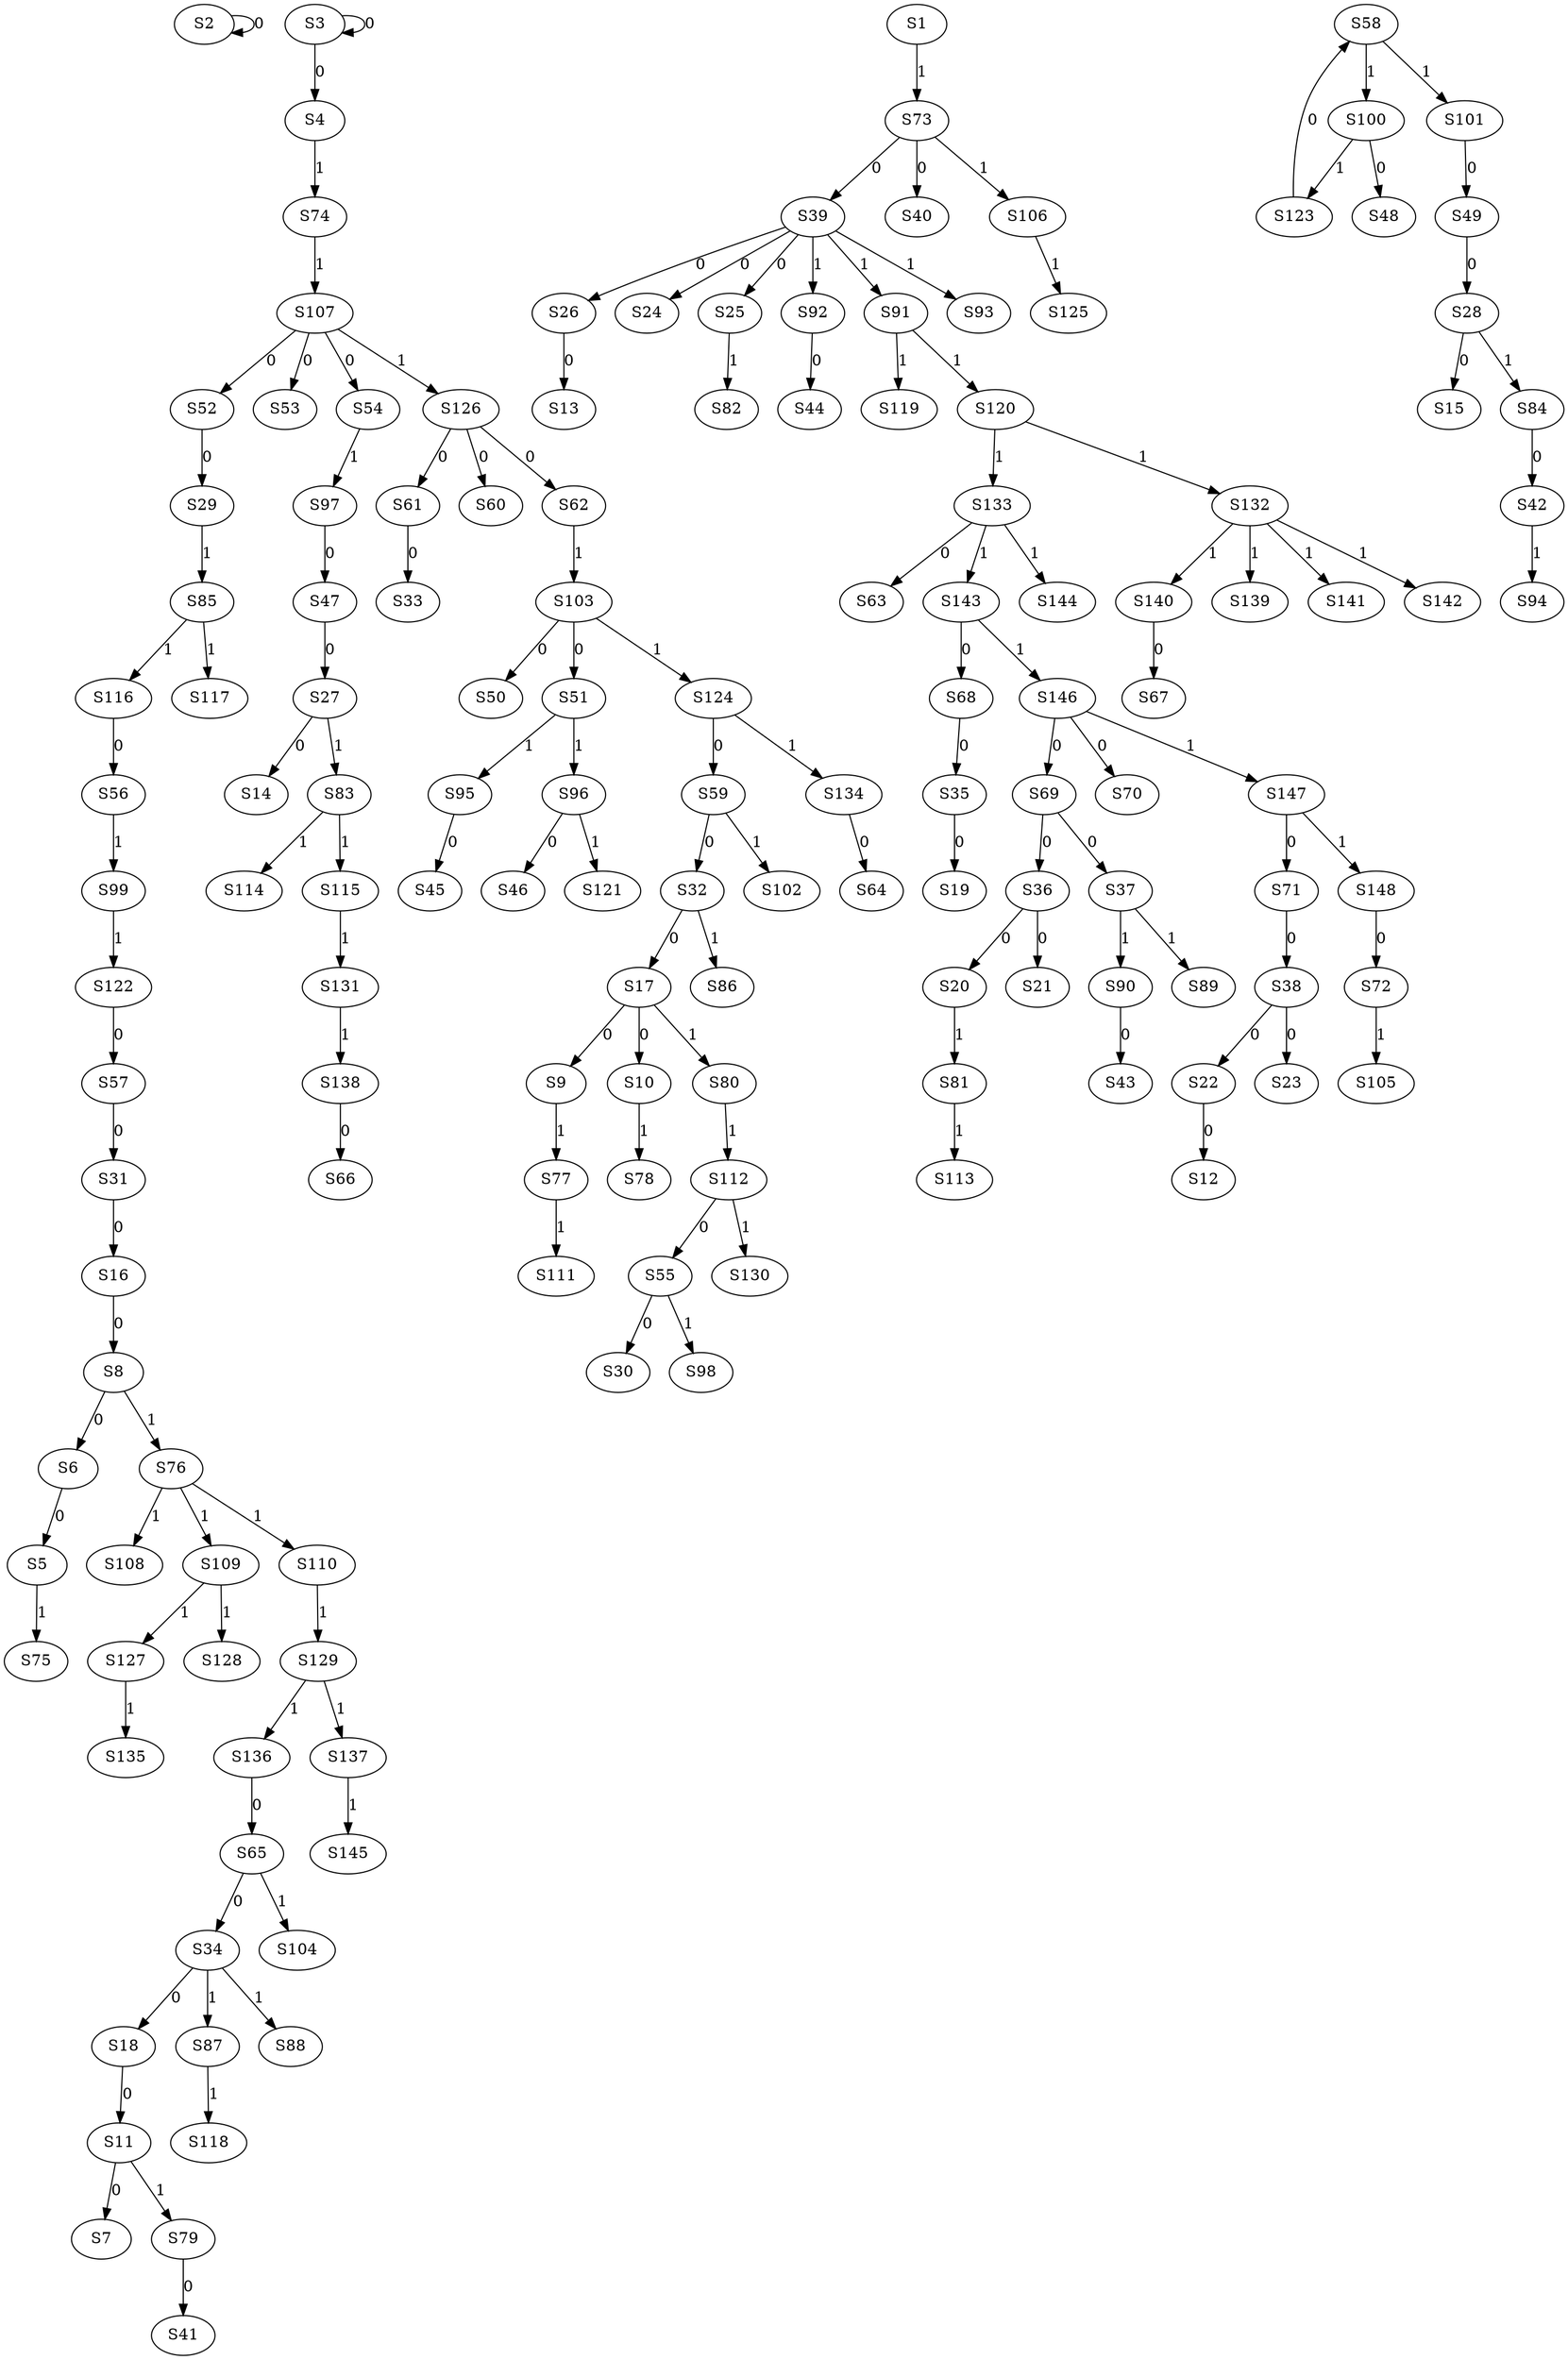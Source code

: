 strict digraph {
	S2 -> S2 [ label = 0 ];
	S3 -> S3 [ label = 0 ];
	S3 -> S4 [ label = 0 ];
	S6 -> S5 [ label = 0 ];
	S8 -> S6 [ label = 0 ];
	S11 -> S7 [ label = 0 ];
	S16 -> S8 [ label = 0 ];
	S17 -> S9 [ label = 0 ];
	S17 -> S10 [ label = 0 ];
	S18 -> S11 [ label = 0 ];
	S22 -> S12 [ label = 0 ];
	S26 -> S13 [ label = 0 ];
	S27 -> S14 [ label = 0 ];
	S28 -> S15 [ label = 0 ];
	S31 -> S16 [ label = 0 ];
	S32 -> S17 [ label = 0 ];
	S34 -> S18 [ label = 0 ];
	S35 -> S19 [ label = 0 ];
	S36 -> S20 [ label = 0 ];
	S36 -> S21 [ label = 0 ];
	S38 -> S22 [ label = 0 ];
	S38 -> S23 [ label = 0 ];
	S39 -> S24 [ label = 0 ];
	S39 -> S25 [ label = 0 ];
	S39 -> S26 [ label = 0 ];
	S47 -> S27 [ label = 0 ];
	S49 -> S28 [ label = 0 ];
	S52 -> S29 [ label = 0 ];
	S55 -> S30 [ label = 0 ];
	S57 -> S31 [ label = 0 ];
	S59 -> S32 [ label = 0 ];
	S61 -> S33 [ label = 0 ];
	S65 -> S34 [ label = 0 ];
	S68 -> S35 [ label = 0 ];
	S69 -> S36 [ label = 0 ];
	S69 -> S37 [ label = 0 ];
	S71 -> S38 [ label = 0 ];
	S73 -> S39 [ label = 0 ];
	S73 -> S40 [ label = 0 ];
	S79 -> S41 [ label = 0 ];
	S84 -> S42 [ label = 0 ];
	S90 -> S43 [ label = 0 ];
	S92 -> S44 [ label = 0 ];
	S95 -> S45 [ label = 0 ];
	S96 -> S46 [ label = 0 ];
	S97 -> S47 [ label = 0 ];
	S100 -> S48 [ label = 0 ];
	S101 -> S49 [ label = 0 ];
	S103 -> S50 [ label = 0 ];
	S103 -> S51 [ label = 0 ];
	S107 -> S52 [ label = 0 ];
	S107 -> S53 [ label = 0 ];
	S107 -> S54 [ label = 0 ];
	S112 -> S55 [ label = 0 ];
	S116 -> S56 [ label = 0 ];
	S122 -> S57 [ label = 0 ];
	S123 -> S58 [ label = 0 ];
	S124 -> S59 [ label = 0 ];
	S126 -> S60 [ label = 0 ];
	S126 -> S61 [ label = 0 ];
	S126 -> S62 [ label = 0 ];
	S133 -> S63 [ label = 0 ];
	S134 -> S64 [ label = 0 ];
	S136 -> S65 [ label = 0 ];
	S138 -> S66 [ label = 0 ];
	S140 -> S67 [ label = 0 ];
	S143 -> S68 [ label = 0 ];
	S146 -> S69 [ label = 0 ];
	S146 -> S70 [ label = 0 ];
	S147 -> S71 [ label = 0 ];
	S148 -> S72 [ label = 0 ];
	S1 -> S73 [ label = 1 ];
	S4 -> S74 [ label = 1 ];
	S5 -> S75 [ label = 1 ];
	S8 -> S76 [ label = 1 ];
	S9 -> S77 [ label = 1 ];
	S10 -> S78 [ label = 1 ];
	S11 -> S79 [ label = 1 ];
	S17 -> S80 [ label = 1 ];
	S20 -> S81 [ label = 1 ];
	S25 -> S82 [ label = 1 ];
	S27 -> S83 [ label = 1 ];
	S28 -> S84 [ label = 1 ];
	S29 -> S85 [ label = 1 ];
	S32 -> S86 [ label = 1 ];
	S34 -> S87 [ label = 1 ];
	S34 -> S88 [ label = 1 ];
	S37 -> S89 [ label = 1 ];
	S37 -> S90 [ label = 1 ];
	S39 -> S91 [ label = 1 ];
	S39 -> S92 [ label = 1 ];
	S39 -> S93 [ label = 1 ];
	S42 -> S94 [ label = 1 ];
	S51 -> S95 [ label = 1 ];
	S51 -> S96 [ label = 1 ];
	S54 -> S97 [ label = 1 ];
	S55 -> S98 [ label = 1 ];
	S56 -> S99 [ label = 1 ];
	S58 -> S100 [ label = 1 ];
	S58 -> S101 [ label = 1 ];
	S59 -> S102 [ label = 1 ];
	S62 -> S103 [ label = 1 ];
	S65 -> S104 [ label = 1 ];
	S72 -> S105 [ label = 1 ];
	S73 -> S106 [ label = 1 ];
	S74 -> S107 [ label = 1 ];
	S76 -> S108 [ label = 1 ];
	S76 -> S109 [ label = 1 ];
	S76 -> S110 [ label = 1 ];
	S77 -> S111 [ label = 1 ];
	S80 -> S112 [ label = 1 ];
	S81 -> S113 [ label = 1 ];
	S83 -> S114 [ label = 1 ];
	S83 -> S115 [ label = 1 ];
	S85 -> S116 [ label = 1 ];
	S85 -> S117 [ label = 1 ];
	S87 -> S118 [ label = 1 ];
	S91 -> S119 [ label = 1 ];
	S91 -> S120 [ label = 1 ];
	S96 -> S121 [ label = 1 ];
	S99 -> S122 [ label = 1 ];
	S100 -> S123 [ label = 1 ];
	S103 -> S124 [ label = 1 ];
	S106 -> S125 [ label = 1 ];
	S107 -> S126 [ label = 1 ];
	S109 -> S127 [ label = 1 ];
	S109 -> S128 [ label = 1 ];
	S110 -> S129 [ label = 1 ];
	S112 -> S130 [ label = 1 ];
	S115 -> S131 [ label = 1 ];
	S120 -> S132 [ label = 1 ];
	S120 -> S133 [ label = 1 ];
	S124 -> S134 [ label = 1 ];
	S127 -> S135 [ label = 1 ];
	S129 -> S136 [ label = 1 ];
	S129 -> S137 [ label = 1 ];
	S131 -> S138 [ label = 1 ];
	S132 -> S139 [ label = 1 ];
	S132 -> S140 [ label = 1 ];
	S132 -> S141 [ label = 1 ];
	S132 -> S142 [ label = 1 ];
	S133 -> S143 [ label = 1 ];
	S133 -> S144 [ label = 1 ];
	S137 -> S145 [ label = 1 ];
	S143 -> S146 [ label = 1 ];
	S146 -> S147 [ label = 1 ];
	S147 -> S148 [ label = 1 ];
}